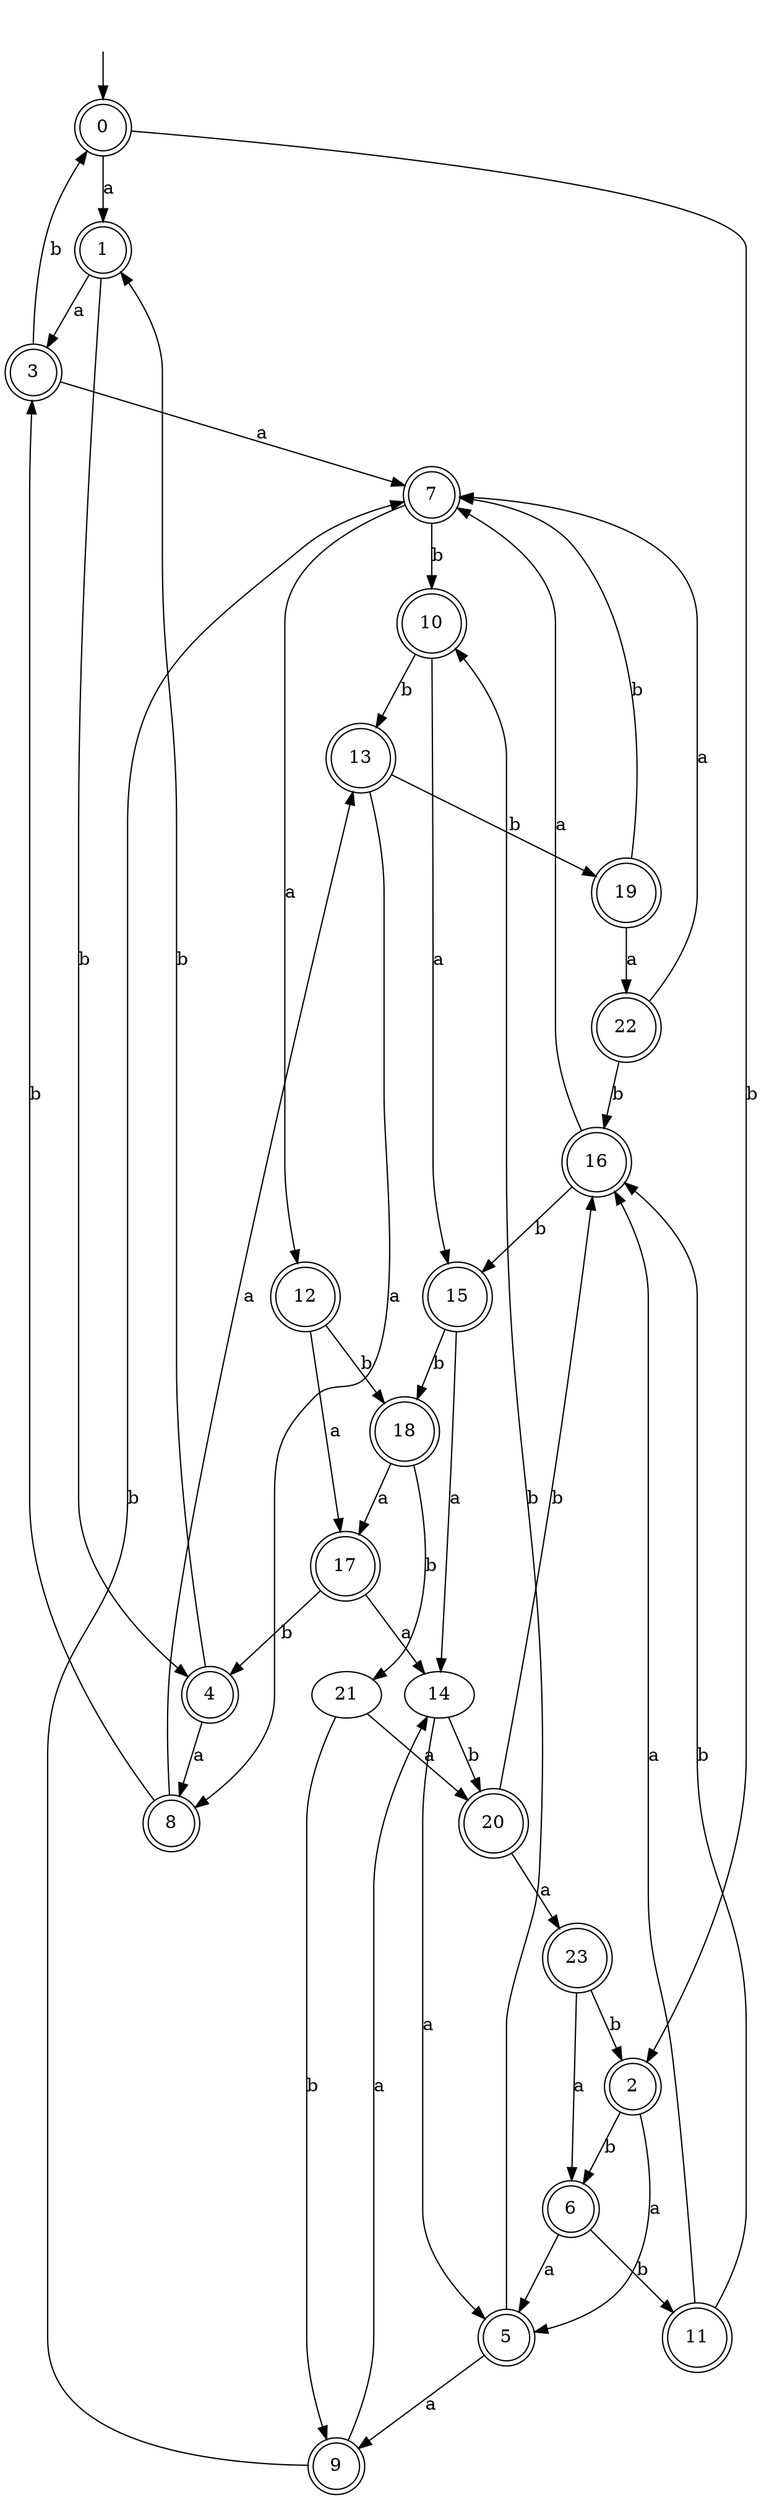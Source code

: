 digraph RandomDFA {
  __start0 [label="", shape=none];
  __start0 -> 0 [label=""];
  0 [shape=circle] [shape=doublecircle]
  0 -> 1 [label="a"]
  0 -> 2 [label="b"]
  1 [shape=doublecircle]
  1 -> 3 [label="a"]
  1 -> 4 [label="b"]
  2 [shape=doublecircle]
  2 -> 5 [label="a"]
  2 -> 6 [label="b"]
  3 [shape=doublecircle]
  3 -> 7 [label="a"]
  3 -> 0 [label="b"]
  4 [shape=doublecircle]
  4 -> 8 [label="a"]
  4 -> 1 [label="b"]
  5 [shape=doublecircle]
  5 -> 9 [label="a"]
  5 -> 10 [label="b"]
  6 [shape=doublecircle]
  6 -> 5 [label="a"]
  6 -> 11 [label="b"]
  7 [shape=doublecircle]
  7 -> 12 [label="a"]
  7 -> 10 [label="b"]
  8 [shape=doublecircle]
  8 -> 13 [label="a"]
  8 -> 3 [label="b"]
  9 [shape=doublecircle]
  9 -> 14 [label="a"]
  9 -> 7 [label="b"]
  10 [shape=doublecircle]
  10 -> 15 [label="a"]
  10 -> 13 [label="b"]
  11 [shape=doublecircle]
  11 -> 16 [label="a"]
  11 -> 16 [label="b"]
  12 [shape=doublecircle]
  12 -> 17 [label="a"]
  12 -> 18 [label="b"]
  13 [shape=doublecircle]
  13 -> 8 [label="a"]
  13 -> 19 [label="b"]
  14
  14 -> 5 [label="a"]
  14 -> 20 [label="b"]
  15 [shape=doublecircle]
  15 -> 14 [label="a"]
  15 -> 18 [label="b"]
  16 [shape=doublecircle]
  16 -> 7 [label="a"]
  16 -> 15 [label="b"]
  17 [shape=doublecircle]
  17 -> 14 [label="a"]
  17 -> 4 [label="b"]
  18 [shape=doublecircle]
  18 -> 17 [label="a"]
  18 -> 21 [label="b"]
  19 [shape=doublecircle]
  19 -> 22 [label="a"]
  19 -> 7 [label="b"]
  20 [shape=doublecircle]
  20 -> 23 [label="a"]
  20 -> 16 [label="b"]
  21
  21 -> 20 [label="a"]
  21 -> 9 [label="b"]
  22 [shape=doublecircle]
  22 -> 7 [label="a"]
  22 -> 16 [label="b"]
  23 [shape=doublecircle]
  23 -> 6 [label="a"]
  23 -> 2 [label="b"]
}
